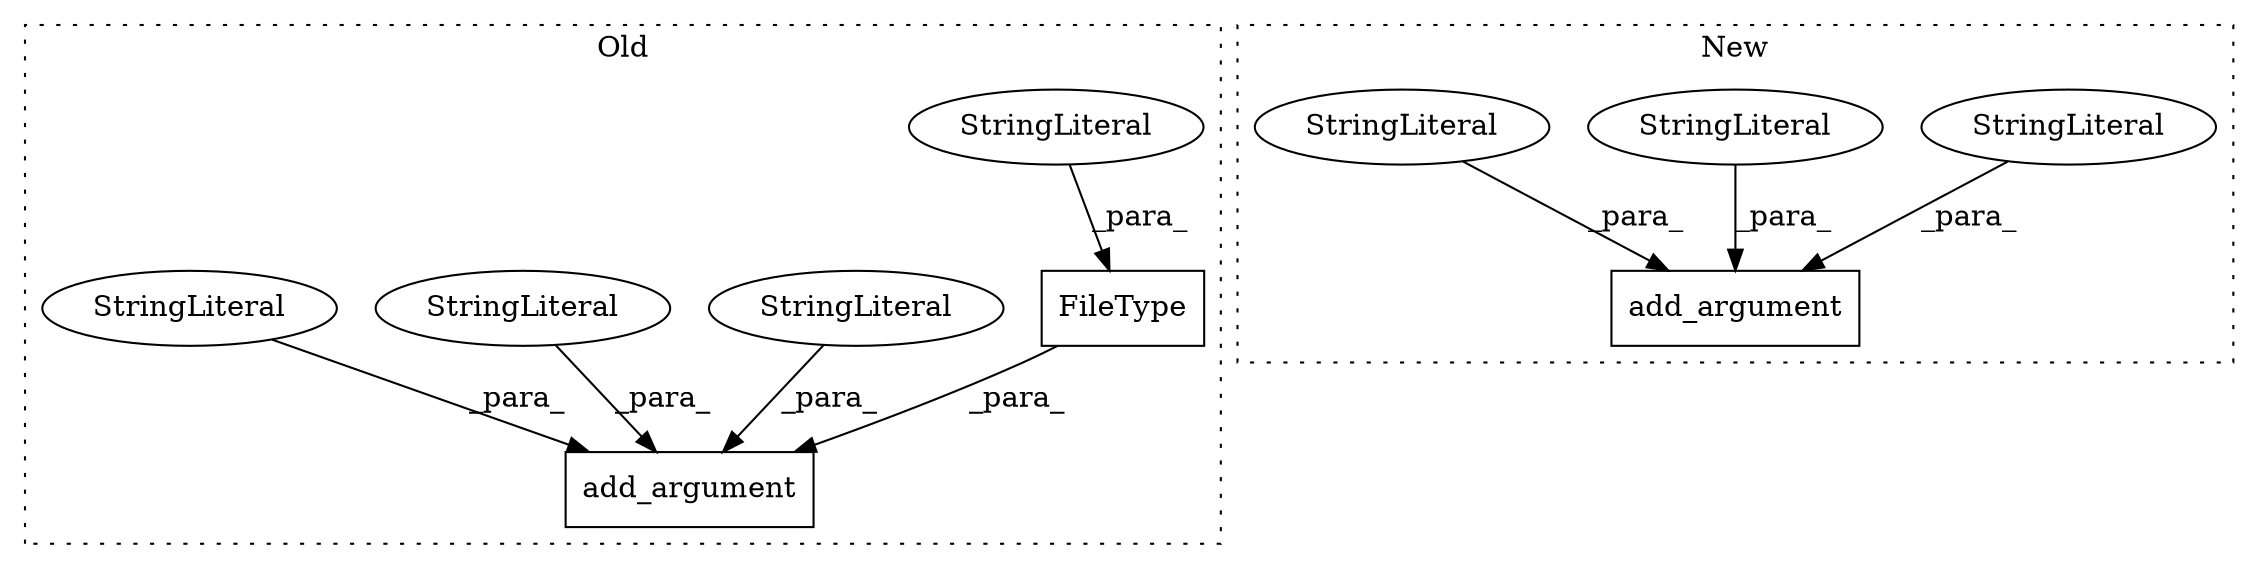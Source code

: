digraph G {
subgraph cluster0 {
1 [label="FileType" a="32" s="19383,19395" l="9,1" shape="box"];
5 [label="add_argument" a="32" s="19345,19426" l="13,1" shape="box"];
6 [label="StringLiteral" a="45" s="19392" l="3" shape="ellipse"];
7 [label="StringLiteral" a="45" s="19358" l="4" shape="ellipse"];
9 [label="StringLiteral" a="45" s="19363" l="10" shape="ellipse"];
10 [label="StringLiteral" a="45" s="19408" l="18" shape="ellipse"];
label = "Old";
style="dotted";
}
subgraph cluster1 {
2 [label="add_argument" a="32" s="18233,18281" l="13,1" shape="box"];
3 [label="StringLiteral" a="45" s="18262" l="19" shape="ellipse"];
4 [label="StringLiteral" a="45" s="18246" l="4" shape="ellipse"];
8 [label="StringLiteral" a="45" s="18251" l="10" shape="ellipse"];
label = "New";
style="dotted";
}
1 -> 5 [label="_para_"];
3 -> 2 [label="_para_"];
4 -> 2 [label="_para_"];
6 -> 1 [label="_para_"];
7 -> 5 [label="_para_"];
8 -> 2 [label="_para_"];
9 -> 5 [label="_para_"];
10 -> 5 [label="_para_"];
}